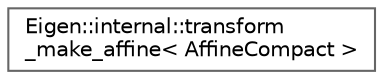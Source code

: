 digraph "Graphical Class Hierarchy"
{
 // LATEX_PDF_SIZE
  bgcolor="transparent";
  edge [fontname=Helvetica,fontsize=10,labelfontname=Helvetica,labelfontsize=10];
  node [fontname=Helvetica,fontsize=10,shape=box,height=0.2,width=0.4];
  rankdir="LR";
  Node0 [id="Node000000",label="Eigen::internal::transform\l_make_affine\< AffineCompact \>",height=0.2,width=0.4,color="grey40", fillcolor="white", style="filled",URL="$structEigen_1_1internal_1_1transform__make__affine_3_01AffineCompact_01_4.html",tooltip=" "];
}

